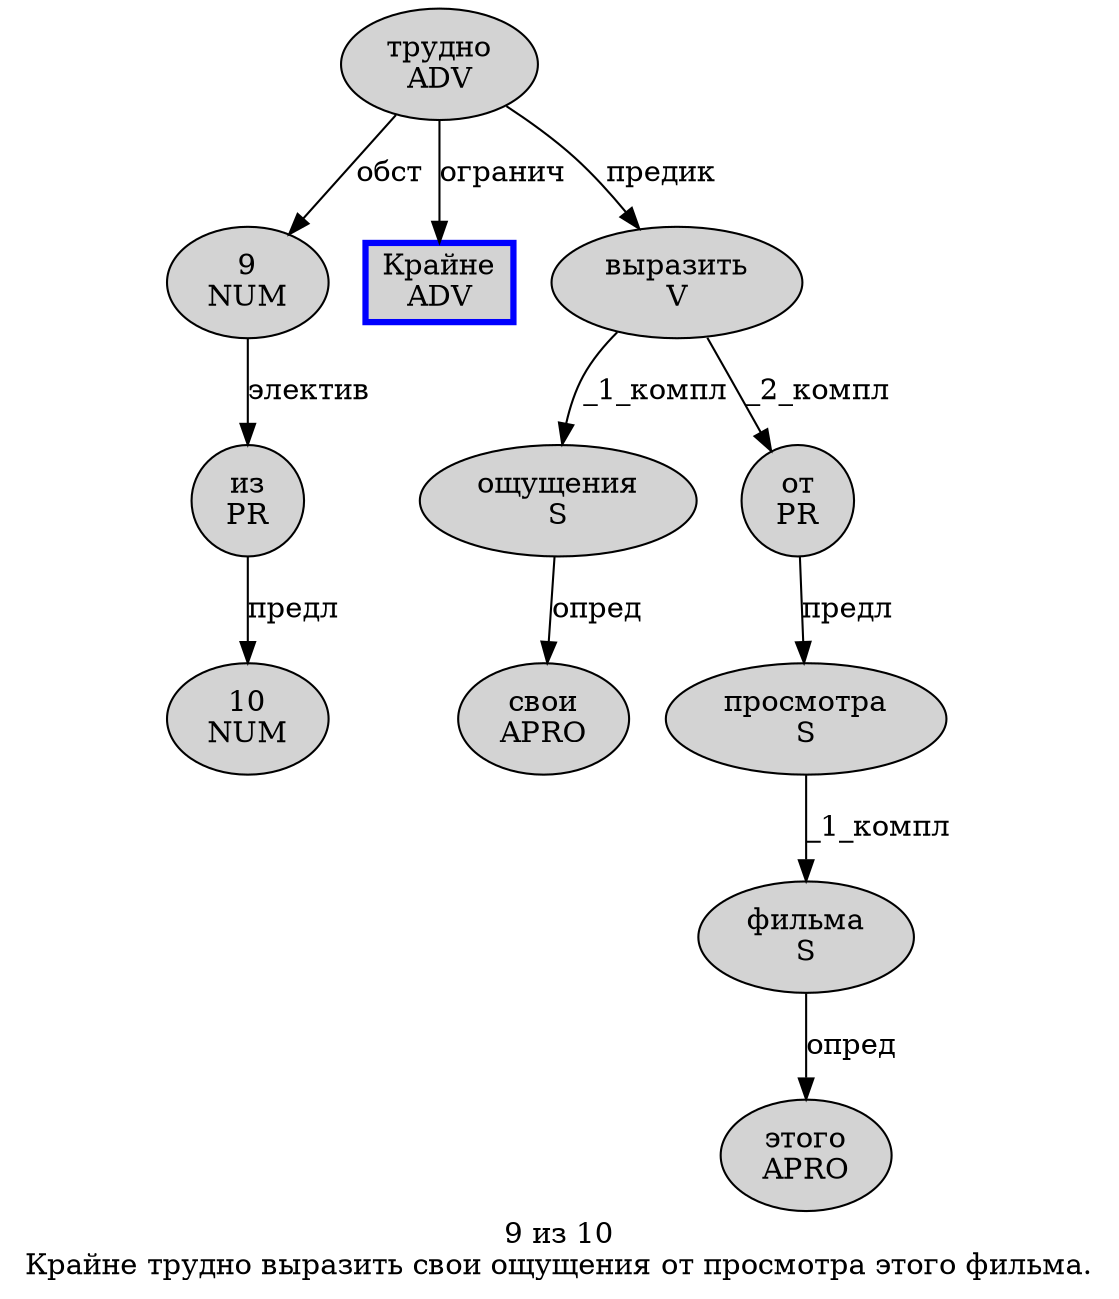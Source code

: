 digraph SENTENCE_2194 {
	graph [label="9 из 10
Крайне трудно выразить свои ощущения от просмотра этого фильма."]
	node [style=filled]
		0 [label="9
NUM" color="" fillcolor=lightgray penwidth=1 shape=ellipse]
		1 [label="из
PR" color="" fillcolor=lightgray penwidth=1 shape=ellipse]
		2 [label="10
NUM" color="" fillcolor=lightgray penwidth=1 shape=ellipse]
		3 [label="Крайне
ADV" color=blue fillcolor=lightgray penwidth=3 shape=box]
		4 [label="трудно
ADV" color="" fillcolor=lightgray penwidth=1 shape=ellipse]
		5 [label="выразить
V" color="" fillcolor=lightgray penwidth=1 shape=ellipse]
		6 [label="свои
APRO" color="" fillcolor=lightgray penwidth=1 shape=ellipse]
		7 [label="ощущения
S" color="" fillcolor=lightgray penwidth=1 shape=ellipse]
		8 [label="от
PR" color="" fillcolor=lightgray penwidth=1 shape=ellipse]
		9 [label="просмотра
S" color="" fillcolor=lightgray penwidth=1 shape=ellipse]
		10 [label="этого
APRO" color="" fillcolor=lightgray penwidth=1 shape=ellipse]
		11 [label="фильма
S" color="" fillcolor=lightgray penwidth=1 shape=ellipse]
			9 -> 11 [label="_1_компл"]
			8 -> 9 [label="предл"]
			1 -> 2 [label="предл"]
			7 -> 6 [label="опред"]
			11 -> 10 [label="опред"]
			5 -> 7 [label="_1_компл"]
			5 -> 8 [label="_2_компл"]
			0 -> 1 [label="электив"]
			4 -> 0 [label="обст"]
			4 -> 3 [label="огранич"]
			4 -> 5 [label="предик"]
}